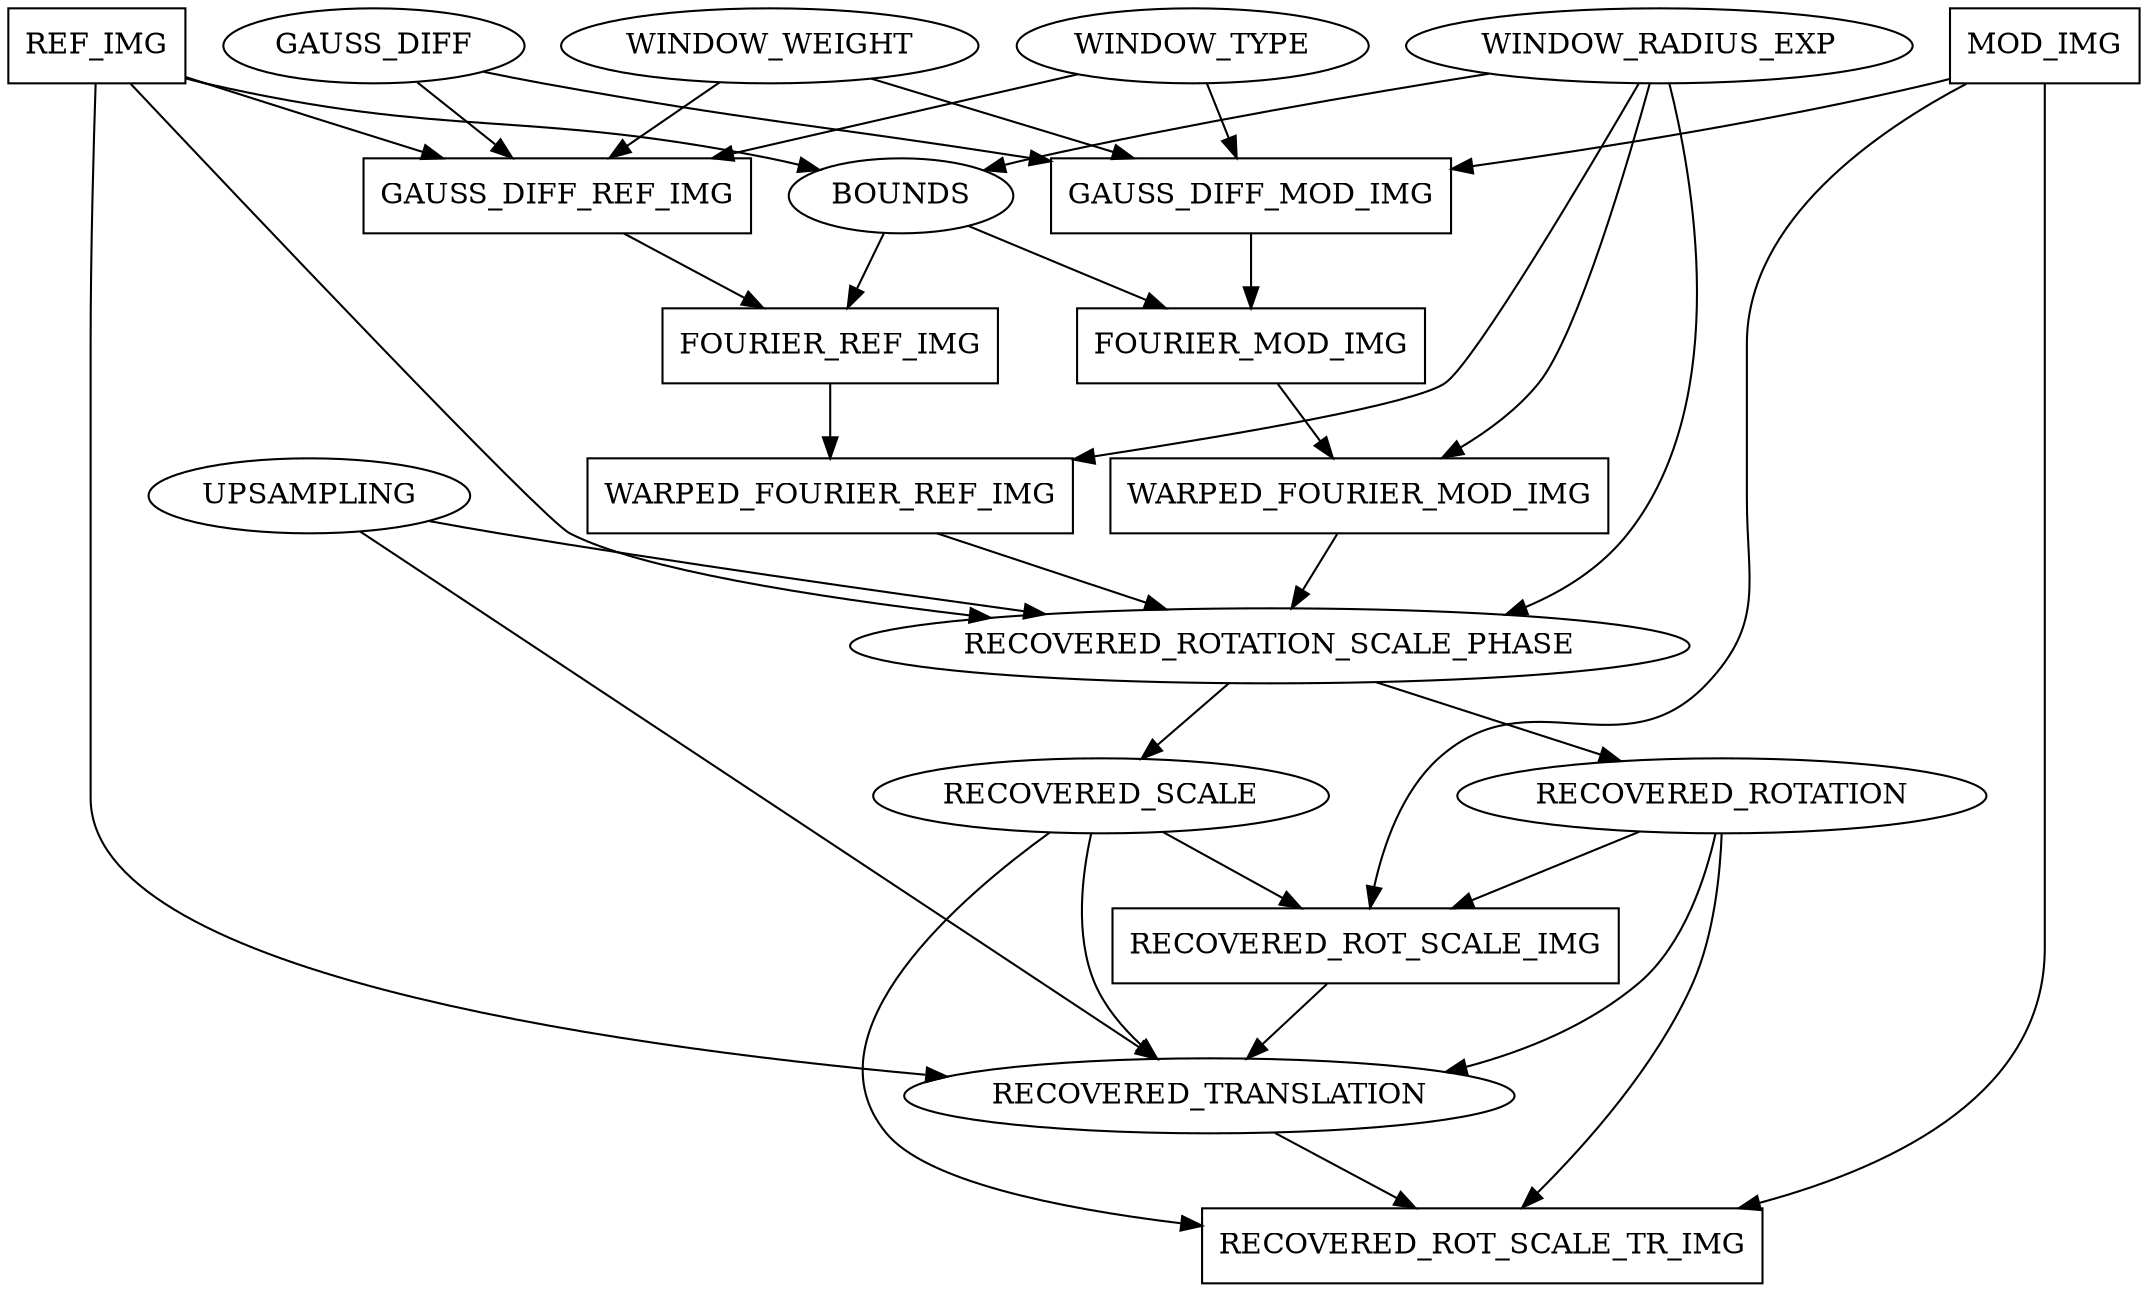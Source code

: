 // dependencies
digraph {
	WARPED_FOURIER_REF_IMG [shape=box]
	WARPED_FOURIER_MOD_IMG [shape=box]
	RECOVERED_ROTATION_SCALE_PHASE [shape=oval]
	RECOVERED_ROTATION [shape=oval]
	RECOVERED_SCALE [shape=oval]
	RECOVERED_ROT_SCALE_IMG [shape=box]
	RECOVERED_TRANSLATION [shape=oval]
	RECOVERED_ROT_SCALE_TR_IMG [shape=box]
	MOD_IMG [shape=box]
	GAUSS_DIFF [shape=oval]
	WINDOW_WEIGHT [shape=oval]
	WINDOW_TYPE [shape=oval]
	WINDOW_RADIUS_EXP [shape=oval]
	UPSAMPLING [shape=oval]
	REF_IMG [shape=box]
	BOUNDS [shape=oval]
	GAUSS_DIFF_REF_IMG [shape=box]
	GAUSS_DIFF_MOD_IMG [shape=box]
	FOURIER_REF_IMG [shape=box]
	FOURIER_MOD_IMG [shape=box]
	FOURIER_REF_IMG -> WARPED_FOURIER_REF_IMG
	WINDOW_RADIUS_EXP -> WARPED_FOURIER_REF_IMG
	WINDOW_RADIUS_EXP -> WARPED_FOURIER_MOD_IMG
	FOURIER_MOD_IMG -> WARPED_FOURIER_MOD_IMG
	WINDOW_RADIUS_EXP -> RECOVERED_ROTATION_SCALE_PHASE
	WARPED_FOURIER_REF_IMG -> RECOVERED_ROTATION_SCALE_PHASE
	WARPED_FOURIER_MOD_IMG -> RECOVERED_ROTATION_SCALE_PHASE
	UPSAMPLING -> RECOVERED_ROTATION_SCALE_PHASE
	REF_IMG -> RECOVERED_ROTATION_SCALE_PHASE
	RECOVERED_ROTATION_SCALE_PHASE -> RECOVERED_ROTATION
	RECOVERED_ROTATION_SCALE_PHASE -> RECOVERED_SCALE
	RECOVERED_ROTATION -> RECOVERED_ROT_SCALE_IMG
	MOD_IMG -> RECOVERED_ROT_SCALE_IMG
	RECOVERED_SCALE -> RECOVERED_ROT_SCALE_IMG
	UPSAMPLING -> RECOVERED_TRANSLATION
	REF_IMG -> RECOVERED_TRANSLATION
	RECOVERED_ROTATION -> RECOVERED_TRANSLATION
	RECOVERED_SCALE -> RECOVERED_TRANSLATION
	RECOVERED_ROT_SCALE_IMG -> RECOVERED_TRANSLATION
	RECOVERED_ROTATION -> RECOVERED_ROT_SCALE_TR_IMG
	MOD_IMG -> RECOVERED_ROT_SCALE_TR_IMG
	RECOVERED_SCALE -> RECOVERED_ROT_SCALE_TR_IMG
	RECOVERED_TRANSLATION -> RECOVERED_ROT_SCALE_TR_IMG
	WINDOW_RADIUS_EXP -> BOUNDS
	REF_IMG -> BOUNDS
	GAUSS_DIFF -> GAUSS_DIFF_REF_IMG
	REF_IMG -> GAUSS_DIFF_REF_IMG
	WINDOW_TYPE -> GAUSS_DIFF_REF_IMG
	WINDOW_WEIGHT -> GAUSS_DIFF_REF_IMG
	GAUSS_DIFF -> GAUSS_DIFF_MOD_IMG
	WINDOW_WEIGHT -> GAUSS_DIFF_MOD_IMG
	WINDOW_TYPE -> GAUSS_DIFF_MOD_IMG
	MOD_IMG -> GAUSS_DIFF_MOD_IMG
	GAUSS_DIFF_REF_IMG -> FOURIER_REF_IMG
	BOUNDS -> FOURIER_REF_IMG
	BOUNDS -> FOURIER_MOD_IMG
	GAUSS_DIFF_MOD_IMG -> FOURIER_MOD_IMG
}
